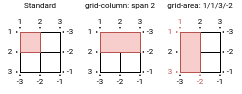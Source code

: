 <mxfile version="21.3.7" type="device">
  <diagram name="Page-1" id="iniuJWafJdbEQssZB0Gv">
    <mxGraphModel dx="207" dy="116" grid="1" gridSize="10" guides="1" tooltips="1" connect="1" arrows="1" fold="1" page="1" pageScale="1" pageWidth="827" pageHeight="1169" math="0" shadow="0">
      <root>
        <mxCell id="0" />
        <mxCell id="1" parent="0" />
        <mxCell id="IXgej2Zk1H3CgpmO1hfQ-29" value="" style="group" vertex="1" connectable="0" parent="1">
          <mxGeometry x="190" y="230" width="40" height="40" as="geometry" />
        </mxCell>
        <mxCell id="IXgej2Zk1H3CgpmO1hfQ-1" value="" style="rounded=0;whiteSpace=wrap;html=1;strokeWidth=0.5;" vertex="1" parent="IXgej2Zk1H3CgpmO1hfQ-29">
          <mxGeometry x="10" y="10" width="10" height="10" as="geometry" />
        </mxCell>
        <mxCell id="IXgej2Zk1H3CgpmO1hfQ-2" value="" style="rounded=0;whiteSpace=wrap;html=1;strokeWidth=0.5;" vertex="1" parent="IXgej2Zk1H3CgpmO1hfQ-29">
          <mxGeometry x="20" y="10" width="10" height="10" as="geometry" />
        </mxCell>
        <mxCell id="IXgej2Zk1H3CgpmO1hfQ-3" value="" style="rounded=0;whiteSpace=wrap;html=1;strokeWidth=0.5;" vertex="1" parent="IXgej2Zk1H3CgpmO1hfQ-29">
          <mxGeometry x="10" y="20" width="10" height="10" as="geometry" />
        </mxCell>
        <mxCell id="IXgej2Zk1H3CgpmO1hfQ-4" value="" style="rounded=0;whiteSpace=wrap;html=1;strokeWidth=0.5;" vertex="1" parent="IXgej2Zk1H3CgpmO1hfQ-29">
          <mxGeometry x="20" y="20" width="10" height="10" as="geometry" />
        </mxCell>
        <mxCell id="IXgej2Zk1H3CgpmO1hfQ-5" value="1" style="text;html=1;strokeColor=none;fillColor=none;align=center;verticalAlign=middle;whiteSpace=wrap;rounded=0;fontSize=4;fontFamily=Roboto;fontColor=#B85450;" vertex="1" parent="IXgej2Zk1H3CgpmO1hfQ-29">
          <mxGeometry x="5" width="10" height="10" as="geometry" />
        </mxCell>
        <mxCell id="IXgej2Zk1H3CgpmO1hfQ-6" value="2" style="text;html=1;strokeColor=none;fillColor=none;align=center;verticalAlign=middle;whiteSpace=wrap;rounded=0;fontSize=4;fontFamily=Roboto;" vertex="1" parent="IXgej2Zk1H3CgpmO1hfQ-29">
          <mxGeometry x="15" width="10" height="10" as="geometry" />
        </mxCell>
        <mxCell id="IXgej2Zk1H3CgpmO1hfQ-7" value="3" style="text;html=1;strokeColor=none;fillColor=none;align=center;verticalAlign=middle;whiteSpace=wrap;rounded=0;fontSize=4;fontFamily=Roboto;" vertex="1" parent="IXgej2Zk1H3CgpmO1hfQ-29">
          <mxGeometry x="25" width="10" height="10" as="geometry" />
        </mxCell>
        <mxCell id="IXgej2Zk1H3CgpmO1hfQ-8" value="1" style="text;html=1;strokeColor=none;fillColor=none;align=center;verticalAlign=middle;whiteSpace=wrap;rounded=0;fontSize=4;fontFamily=Roboto;fontColor=#B85450;" vertex="1" parent="IXgej2Zk1H3CgpmO1hfQ-29">
          <mxGeometry y="5" width="10" height="10" as="geometry" />
        </mxCell>
        <mxCell id="IXgej2Zk1H3CgpmO1hfQ-9" value="2" style="text;html=1;strokeColor=none;fillColor=none;align=center;verticalAlign=middle;whiteSpace=wrap;rounded=0;fontSize=4;fontFamily=Roboto;" vertex="1" parent="IXgej2Zk1H3CgpmO1hfQ-29">
          <mxGeometry y="15" width="10" height="10" as="geometry" />
        </mxCell>
        <mxCell id="IXgej2Zk1H3CgpmO1hfQ-10" value="3" style="text;html=1;strokeColor=none;fillColor=none;align=center;verticalAlign=middle;whiteSpace=wrap;rounded=0;fontSize=4;fontFamily=Roboto;fontColor=#B85450;" vertex="1" parent="IXgej2Zk1H3CgpmO1hfQ-29">
          <mxGeometry y="25" width="10" height="10" as="geometry" />
        </mxCell>
        <mxCell id="IXgej2Zk1H3CgpmO1hfQ-11" value="-3" style="text;html=1;strokeColor=none;fillColor=none;align=center;verticalAlign=middle;whiteSpace=wrap;rounded=0;fontSize=4;fontFamily=Roboto;" vertex="1" parent="IXgej2Zk1H3CgpmO1hfQ-29">
          <mxGeometry x="30" y="5" width="10" height="10" as="geometry" />
        </mxCell>
        <mxCell id="IXgej2Zk1H3CgpmO1hfQ-12" value="-2" style="text;html=1;strokeColor=none;fillColor=none;align=center;verticalAlign=middle;whiteSpace=wrap;rounded=0;fontSize=4;fontFamily=Roboto;" vertex="1" parent="IXgej2Zk1H3CgpmO1hfQ-29">
          <mxGeometry x="30" y="15" width="10" height="10" as="geometry" />
        </mxCell>
        <mxCell id="IXgej2Zk1H3CgpmO1hfQ-13" value="-1" style="text;html=1;strokeColor=none;fillColor=none;align=center;verticalAlign=middle;whiteSpace=wrap;rounded=0;fontSize=4;fontFamily=Roboto;" vertex="1" parent="IXgej2Zk1H3CgpmO1hfQ-29">
          <mxGeometry x="30" y="25" width="10" height="10" as="geometry" />
        </mxCell>
        <mxCell id="IXgej2Zk1H3CgpmO1hfQ-14" value="-3" style="text;html=1;strokeColor=none;fillColor=none;align=center;verticalAlign=middle;whiteSpace=wrap;rounded=0;fontSize=4;fontFamily=Roboto;" vertex="1" parent="IXgej2Zk1H3CgpmO1hfQ-29">
          <mxGeometry x="5" y="30" width="10" height="10" as="geometry" />
        </mxCell>
        <mxCell id="IXgej2Zk1H3CgpmO1hfQ-15" value="-2" style="text;html=1;strokeColor=none;fillColor=none;align=center;verticalAlign=middle;whiteSpace=wrap;rounded=0;fontSize=4;fontFamily=Roboto;fontColor=#B85450;" vertex="1" parent="IXgej2Zk1H3CgpmO1hfQ-29">
          <mxGeometry x="15" y="30" width="10" height="10" as="geometry" />
        </mxCell>
        <mxCell id="IXgej2Zk1H3CgpmO1hfQ-16" value="-1" style="text;html=1;strokeColor=none;fillColor=none;align=center;verticalAlign=middle;whiteSpace=wrap;rounded=0;fontSize=4;fontFamily=Roboto;" vertex="1" parent="IXgej2Zk1H3CgpmO1hfQ-29">
          <mxGeometry x="25" y="30" width="10" height="10" as="geometry" />
        </mxCell>
        <mxCell id="IXgej2Zk1H3CgpmO1hfQ-17" value="" style="triangle;whiteSpace=wrap;html=1;rotation=0;fillColor=#B85450;strokeColor=none;fontColor=#B85450;" vertex="1" parent="IXgej2Zk1H3CgpmO1hfQ-29">
          <mxGeometry x="8" y="29.5" width="1" height="1" as="geometry" />
        </mxCell>
        <mxCell id="IXgej2Zk1H3CgpmO1hfQ-18" value="" style="triangle;whiteSpace=wrap;html=1;rotation=0;fillColor=#000000;strokeColor=none;" vertex="1" parent="IXgej2Zk1H3CgpmO1hfQ-29">
          <mxGeometry x="8" y="19.5" width="1" height="1" as="geometry" />
        </mxCell>
        <mxCell id="IXgej2Zk1H3CgpmO1hfQ-19" value="" style="triangle;whiteSpace=wrap;html=1;rotation=0;fillColor=#B85450;strokeColor=none;" vertex="1" parent="IXgej2Zk1H3CgpmO1hfQ-29">
          <mxGeometry x="8" y="9.5" width="1" height="1" as="geometry" />
        </mxCell>
        <mxCell id="IXgej2Zk1H3CgpmO1hfQ-20" value="" style="triangle;whiteSpace=wrap;html=1;rotation=90;fillColor=#B85450;strokeColor=none;" vertex="1" parent="IXgej2Zk1H3CgpmO1hfQ-29">
          <mxGeometry x="9.5" y="7.5" width="1" height="1" as="geometry" />
        </mxCell>
        <mxCell id="IXgej2Zk1H3CgpmO1hfQ-21" value="" style="triangle;whiteSpace=wrap;html=1;rotation=90;fillColor=#000000;strokeColor=none;" vertex="1" parent="IXgej2Zk1H3CgpmO1hfQ-29">
          <mxGeometry x="19.5" y="7.5" width="1" height="1" as="geometry" />
        </mxCell>
        <mxCell id="IXgej2Zk1H3CgpmO1hfQ-22" value="" style="triangle;whiteSpace=wrap;html=1;rotation=90;fillColor=#000000;strokeColor=none;" vertex="1" parent="IXgej2Zk1H3CgpmO1hfQ-29">
          <mxGeometry x="29.5" y="7.5" width="1" height="1" as="geometry" />
        </mxCell>
        <mxCell id="IXgej2Zk1H3CgpmO1hfQ-23" value="" style="triangle;whiteSpace=wrap;html=1;rotation=180;fillColor=#000000;strokeColor=none;" vertex="1" parent="IXgej2Zk1H3CgpmO1hfQ-29">
          <mxGeometry x="31" y="9.5" width="1" height="1" as="geometry" />
        </mxCell>
        <mxCell id="IXgej2Zk1H3CgpmO1hfQ-24" value="" style="triangle;whiteSpace=wrap;html=1;rotation=180;fillColor=#000000;strokeColor=none;" vertex="1" parent="IXgej2Zk1H3CgpmO1hfQ-29">
          <mxGeometry x="31" y="19.5" width="1" height="1" as="geometry" />
        </mxCell>
        <mxCell id="IXgej2Zk1H3CgpmO1hfQ-25" value="" style="triangle;whiteSpace=wrap;html=1;rotation=180;fillColor=#000000;strokeColor=none;" vertex="1" parent="IXgej2Zk1H3CgpmO1hfQ-29">
          <mxGeometry x="31" y="29.5" width="1" height="1" as="geometry" />
        </mxCell>
        <mxCell id="IXgej2Zk1H3CgpmO1hfQ-26" value="" style="triangle;whiteSpace=wrap;html=1;rotation=-90;fillColor=#000000;strokeColor=none;" vertex="1" parent="IXgej2Zk1H3CgpmO1hfQ-29">
          <mxGeometry x="29.5" y="31" width="1" height="1" as="geometry" />
        </mxCell>
        <mxCell id="IXgej2Zk1H3CgpmO1hfQ-27" value="" style="triangle;whiteSpace=wrap;html=1;rotation=-90;fillColor=#B85450;strokeColor=none;fontColor=#B85450;" vertex="1" parent="IXgej2Zk1H3CgpmO1hfQ-29">
          <mxGeometry x="19.5" y="31" width="1" height="1" as="geometry" />
        </mxCell>
        <mxCell id="IXgej2Zk1H3CgpmO1hfQ-28" value="" style="triangle;whiteSpace=wrap;html=1;rotation=-90;fillColor=#000000;strokeColor=none;" vertex="1" parent="IXgej2Zk1H3CgpmO1hfQ-29">
          <mxGeometry x="9.5" y="31" width="1" height="1" as="geometry" />
        </mxCell>
        <mxCell id="IXgej2Zk1H3CgpmO1hfQ-60" value="" style="rounded=0;whiteSpace=wrap;html=1;strokeWidth=0.5;fillColor=#f8cecc;strokeColor=#b85450;" vertex="1" parent="IXgej2Zk1H3CgpmO1hfQ-29">
          <mxGeometry x="10" y="10" width="10" height="20" as="geometry" />
        </mxCell>
        <mxCell id="IXgej2Zk1H3CgpmO1hfQ-30" value="" style="group" vertex="1" connectable="0" parent="1">
          <mxGeometry x="110" y="230" width="40" height="40" as="geometry" />
        </mxCell>
        <mxCell id="r3LCG5irQomIW10Yj3tH-2" value="" style="rounded=0;whiteSpace=wrap;html=1;strokeWidth=0.5;" parent="IXgej2Zk1H3CgpmO1hfQ-30" vertex="1">
          <mxGeometry x="20" y="10" width="10" height="10" as="geometry" />
        </mxCell>
        <mxCell id="r3LCG5irQomIW10Yj3tH-6" value="" style="rounded=0;whiteSpace=wrap;html=1;strokeWidth=0.5;" parent="IXgej2Zk1H3CgpmO1hfQ-30" vertex="1">
          <mxGeometry x="10" y="20" width="10" height="10" as="geometry" />
        </mxCell>
        <mxCell id="r3LCG5irQomIW10Yj3tH-7" value="" style="rounded=0;whiteSpace=wrap;html=1;strokeWidth=0.5;" parent="IXgej2Zk1H3CgpmO1hfQ-30" vertex="1">
          <mxGeometry x="20" y="20" width="10" height="10" as="geometry" />
        </mxCell>
        <mxCell id="r3LCG5irQomIW10Yj3tH-26" value="1" style="text;html=1;strokeColor=none;fillColor=none;align=center;verticalAlign=middle;whiteSpace=wrap;rounded=0;fontSize=4;fontFamily=Roboto;" parent="IXgej2Zk1H3CgpmO1hfQ-30" vertex="1">
          <mxGeometry x="5" width="10" height="10" as="geometry" />
        </mxCell>
        <mxCell id="r3LCG5irQomIW10Yj3tH-27" value="2" style="text;html=1;strokeColor=none;fillColor=none;align=center;verticalAlign=middle;whiteSpace=wrap;rounded=0;fontSize=4;fontFamily=Roboto;" parent="IXgej2Zk1H3CgpmO1hfQ-30" vertex="1">
          <mxGeometry x="15" width="10" height="10" as="geometry" />
        </mxCell>
        <mxCell id="r3LCG5irQomIW10Yj3tH-28" value="3" style="text;html=1;strokeColor=none;fillColor=none;align=center;verticalAlign=middle;whiteSpace=wrap;rounded=0;fontSize=4;fontFamily=Roboto;" parent="IXgej2Zk1H3CgpmO1hfQ-30" vertex="1">
          <mxGeometry x="25" width="10" height="10" as="geometry" />
        </mxCell>
        <mxCell id="r3LCG5irQomIW10Yj3tH-39" value="1" style="text;html=1;strokeColor=none;fillColor=none;align=center;verticalAlign=middle;whiteSpace=wrap;rounded=0;fontSize=4;fontFamily=Roboto;" parent="IXgej2Zk1H3CgpmO1hfQ-30" vertex="1">
          <mxGeometry y="5" width="10" height="10" as="geometry" />
        </mxCell>
        <mxCell id="r3LCG5irQomIW10Yj3tH-41" value="2" style="text;html=1;strokeColor=none;fillColor=none;align=center;verticalAlign=middle;whiteSpace=wrap;rounded=0;fontSize=4;fontFamily=Roboto;" parent="IXgej2Zk1H3CgpmO1hfQ-30" vertex="1">
          <mxGeometry y="15" width="10" height="10" as="geometry" />
        </mxCell>
        <mxCell id="r3LCG5irQomIW10Yj3tH-42" value="3" style="text;html=1;strokeColor=none;fillColor=none;align=center;verticalAlign=middle;whiteSpace=wrap;rounded=0;fontSize=4;fontFamily=Roboto;" parent="IXgej2Zk1H3CgpmO1hfQ-30" vertex="1">
          <mxGeometry y="25" width="10" height="10" as="geometry" />
        </mxCell>
        <mxCell id="r3LCG5irQomIW10Yj3tH-45" value="-3" style="text;html=1;strokeColor=none;fillColor=none;align=center;verticalAlign=middle;whiteSpace=wrap;rounded=0;fontSize=4;fontFamily=Roboto;" parent="IXgej2Zk1H3CgpmO1hfQ-30" vertex="1">
          <mxGeometry x="30" y="5" width="10" height="10" as="geometry" />
        </mxCell>
        <mxCell id="r3LCG5irQomIW10Yj3tH-46" value="-2" style="text;html=1;strokeColor=none;fillColor=none;align=center;verticalAlign=middle;whiteSpace=wrap;rounded=0;fontSize=4;fontFamily=Roboto;" parent="IXgej2Zk1H3CgpmO1hfQ-30" vertex="1">
          <mxGeometry x="30" y="15" width="10" height="10" as="geometry" />
        </mxCell>
        <mxCell id="r3LCG5irQomIW10Yj3tH-47" value="-1" style="text;html=1;strokeColor=none;fillColor=none;align=center;verticalAlign=middle;whiteSpace=wrap;rounded=0;fontSize=4;fontFamily=Roboto;" parent="IXgej2Zk1H3CgpmO1hfQ-30" vertex="1">
          <mxGeometry x="30" y="25" width="10" height="10" as="geometry" />
        </mxCell>
        <mxCell id="r3LCG5irQomIW10Yj3tH-48" value="-3" style="text;html=1;strokeColor=none;fillColor=none;align=center;verticalAlign=middle;whiteSpace=wrap;rounded=0;fontSize=4;fontFamily=Roboto;" parent="IXgej2Zk1H3CgpmO1hfQ-30" vertex="1">
          <mxGeometry x="5" y="30" width="10" height="10" as="geometry" />
        </mxCell>
        <mxCell id="r3LCG5irQomIW10Yj3tH-49" value="-2" style="text;html=1;strokeColor=none;fillColor=none;align=center;verticalAlign=middle;whiteSpace=wrap;rounded=0;fontSize=4;fontFamily=Roboto;" parent="IXgej2Zk1H3CgpmO1hfQ-30" vertex="1">
          <mxGeometry x="15" y="30" width="10" height="10" as="geometry" />
        </mxCell>
        <mxCell id="r3LCG5irQomIW10Yj3tH-50" value="-1" style="text;html=1;strokeColor=none;fillColor=none;align=center;verticalAlign=middle;whiteSpace=wrap;rounded=0;fontSize=4;fontFamily=Roboto;" parent="IXgej2Zk1H3CgpmO1hfQ-30" vertex="1">
          <mxGeometry x="25" y="30" width="10" height="10" as="geometry" />
        </mxCell>
        <mxCell id="r3LCG5irQomIW10Yj3tH-64" value="" style="triangle;whiteSpace=wrap;html=1;rotation=0;fillColor=#000000;strokeColor=none;" parent="IXgej2Zk1H3CgpmO1hfQ-30" vertex="1">
          <mxGeometry x="8" y="29.5" width="1" height="1" as="geometry" />
        </mxCell>
        <mxCell id="r3LCG5irQomIW10Yj3tH-65" value="" style="triangle;whiteSpace=wrap;html=1;rotation=0;fillColor=#000000;strokeColor=none;" parent="IXgej2Zk1H3CgpmO1hfQ-30" vertex="1">
          <mxGeometry x="8" y="19.5" width="1" height="1" as="geometry" />
        </mxCell>
        <mxCell id="r3LCG5irQomIW10Yj3tH-66" value="" style="triangle;whiteSpace=wrap;html=1;rotation=0;fillColor=#000000;strokeColor=none;" parent="IXgej2Zk1H3CgpmO1hfQ-30" vertex="1">
          <mxGeometry x="8" y="9.5" width="1" height="1" as="geometry" />
        </mxCell>
        <mxCell id="r3LCG5irQomIW10Yj3tH-51" value="" style="triangle;whiteSpace=wrap;html=1;rotation=90;fillColor=#000000;strokeColor=none;" parent="IXgej2Zk1H3CgpmO1hfQ-30" vertex="1">
          <mxGeometry x="9.5" y="7.5" width="1" height="1" as="geometry" />
        </mxCell>
        <mxCell id="r3LCG5irQomIW10Yj3tH-52" value="" style="triangle;whiteSpace=wrap;html=1;rotation=90;fillColor=#000000;strokeColor=none;" parent="IXgej2Zk1H3CgpmO1hfQ-30" vertex="1">
          <mxGeometry x="19.5" y="7.5" width="1" height="1" as="geometry" />
        </mxCell>
        <mxCell id="r3LCG5irQomIW10Yj3tH-53" value="" style="triangle;whiteSpace=wrap;html=1;rotation=90;fillColor=#000000;strokeColor=none;" parent="IXgej2Zk1H3CgpmO1hfQ-30" vertex="1">
          <mxGeometry x="29.5" y="7.5" width="1" height="1" as="geometry" />
        </mxCell>
        <mxCell id="r3LCG5irQomIW10Yj3tH-56" value="" style="triangle;whiteSpace=wrap;html=1;rotation=180;fillColor=#000000;strokeColor=none;" parent="IXgej2Zk1H3CgpmO1hfQ-30" vertex="1">
          <mxGeometry x="31" y="9.5" width="1" height="1" as="geometry" />
        </mxCell>
        <mxCell id="r3LCG5irQomIW10Yj3tH-57" value="" style="triangle;whiteSpace=wrap;html=1;rotation=180;fillColor=#000000;strokeColor=none;" parent="IXgej2Zk1H3CgpmO1hfQ-30" vertex="1">
          <mxGeometry x="31" y="19.5" width="1" height="1" as="geometry" />
        </mxCell>
        <mxCell id="r3LCG5irQomIW10Yj3tH-58" value="" style="triangle;whiteSpace=wrap;html=1;rotation=180;fillColor=#000000;strokeColor=none;" parent="IXgej2Zk1H3CgpmO1hfQ-30" vertex="1">
          <mxGeometry x="31" y="29.5" width="1" height="1" as="geometry" />
        </mxCell>
        <mxCell id="r3LCG5irQomIW10Yj3tH-60" value="" style="triangle;whiteSpace=wrap;html=1;rotation=-90;fillColor=#000000;strokeColor=none;" parent="IXgej2Zk1H3CgpmO1hfQ-30" vertex="1">
          <mxGeometry x="29.5" y="31" width="1" height="1" as="geometry" />
        </mxCell>
        <mxCell id="r3LCG5irQomIW10Yj3tH-61" value="" style="triangle;whiteSpace=wrap;html=1;rotation=-90;fillColor=#000000;strokeColor=none;" parent="IXgej2Zk1H3CgpmO1hfQ-30" vertex="1">
          <mxGeometry x="19.5" y="31" width="1" height="1" as="geometry" />
        </mxCell>
        <mxCell id="r3LCG5irQomIW10Yj3tH-62" value="" style="triangle;whiteSpace=wrap;html=1;rotation=-90;fillColor=#000000;strokeColor=none;" parent="IXgej2Zk1H3CgpmO1hfQ-30" vertex="1">
          <mxGeometry x="9.5" y="31" width="1" height="1" as="geometry" />
        </mxCell>
        <mxCell id="r3LCG5irQomIW10Yj3tH-1" value="" style="rounded=0;whiteSpace=wrap;html=1;strokeWidth=0.5;fillColor=#f8cecc;strokeColor=#b85450;" parent="IXgej2Zk1H3CgpmO1hfQ-30" vertex="1">
          <mxGeometry x="10" y="10" width="10" height="10" as="geometry" />
        </mxCell>
        <mxCell id="IXgej2Zk1H3CgpmO1hfQ-31" value="" style="group" vertex="1" connectable="0" parent="1">
          <mxGeometry x="150" y="230" width="40" height="40" as="geometry" />
        </mxCell>
        <mxCell id="IXgej2Zk1H3CgpmO1hfQ-32" value="" style="rounded=0;whiteSpace=wrap;html=1;strokeWidth=0.5;" vertex="1" parent="IXgej2Zk1H3CgpmO1hfQ-31">
          <mxGeometry x="10" y="10" width="10" height="10" as="geometry" />
        </mxCell>
        <mxCell id="IXgej2Zk1H3CgpmO1hfQ-33" value="" style="rounded=0;whiteSpace=wrap;html=1;strokeWidth=0.5;" vertex="1" parent="IXgej2Zk1H3CgpmO1hfQ-31">
          <mxGeometry x="20" y="10" width="10" height="10" as="geometry" />
        </mxCell>
        <mxCell id="IXgej2Zk1H3CgpmO1hfQ-34" value="" style="rounded=0;whiteSpace=wrap;html=1;strokeWidth=0.5;" vertex="1" parent="IXgej2Zk1H3CgpmO1hfQ-31">
          <mxGeometry x="10" y="20" width="10" height="10" as="geometry" />
        </mxCell>
        <mxCell id="IXgej2Zk1H3CgpmO1hfQ-35" value="" style="rounded=0;whiteSpace=wrap;html=1;strokeWidth=0.5;" vertex="1" parent="IXgej2Zk1H3CgpmO1hfQ-31">
          <mxGeometry x="20" y="20" width="10" height="10" as="geometry" />
        </mxCell>
        <mxCell id="IXgej2Zk1H3CgpmO1hfQ-36" value="1" style="text;html=1;strokeColor=none;fillColor=none;align=center;verticalAlign=middle;whiteSpace=wrap;rounded=0;fontSize=4;fontFamily=Roboto;" vertex="1" parent="IXgej2Zk1H3CgpmO1hfQ-31">
          <mxGeometry x="5" width="10" height="10" as="geometry" />
        </mxCell>
        <mxCell id="IXgej2Zk1H3CgpmO1hfQ-37" value="2" style="text;html=1;strokeColor=none;fillColor=none;align=center;verticalAlign=middle;whiteSpace=wrap;rounded=0;fontSize=4;fontFamily=Roboto;" vertex="1" parent="IXgej2Zk1H3CgpmO1hfQ-31">
          <mxGeometry x="15" width="10" height="10" as="geometry" />
        </mxCell>
        <mxCell id="IXgej2Zk1H3CgpmO1hfQ-38" value="3" style="text;html=1;strokeColor=none;fillColor=none;align=center;verticalAlign=middle;whiteSpace=wrap;rounded=0;fontSize=4;fontFamily=Roboto;" vertex="1" parent="IXgej2Zk1H3CgpmO1hfQ-31">
          <mxGeometry x="25" width="10" height="10" as="geometry" />
        </mxCell>
        <mxCell id="IXgej2Zk1H3CgpmO1hfQ-39" value="1" style="text;html=1;strokeColor=none;fillColor=none;align=center;verticalAlign=middle;whiteSpace=wrap;rounded=0;fontSize=4;fontFamily=Roboto;" vertex="1" parent="IXgej2Zk1H3CgpmO1hfQ-31">
          <mxGeometry y="5" width="10" height="10" as="geometry" />
        </mxCell>
        <mxCell id="IXgej2Zk1H3CgpmO1hfQ-40" value="2" style="text;html=1;strokeColor=none;fillColor=none;align=center;verticalAlign=middle;whiteSpace=wrap;rounded=0;fontSize=4;fontFamily=Roboto;" vertex="1" parent="IXgej2Zk1H3CgpmO1hfQ-31">
          <mxGeometry y="15" width="10" height="10" as="geometry" />
        </mxCell>
        <mxCell id="IXgej2Zk1H3CgpmO1hfQ-41" value="3" style="text;html=1;strokeColor=none;fillColor=none;align=center;verticalAlign=middle;whiteSpace=wrap;rounded=0;fontSize=4;fontFamily=Roboto;" vertex="1" parent="IXgej2Zk1H3CgpmO1hfQ-31">
          <mxGeometry y="25" width="10" height="10" as="geometry" />
        </mxCell>
        <mxCell id="IXgej2Zk1H3CgpmO1hfQ-42" value="-3" style="text;html=1;strokeColor=none;fillColor=none;align=center;verticalAlign=middle;whiteSpace=wrap;rounded=0;fontSize=4;fontFamily=Roboto;" vertex="1" parent="IXgej2Zk1H3CgpmO1hfQ-31">
          <mxGeometry x="30" y="5" width="10" height="10" as="geometry" />
        </mxCell>
        <mxCell id="IXgej2Zk1H3CgpmO1hfQ-43" value="-2" style="text;html=1;strokeColor=none;fillColor=none;align=center;verticalAlign=middle;whiteSpace=wrap;rounded=0;fontSize=4;fontFamily=Roboto;" vertex="1" parent="IXgej2Zk1H3CgpmO1hfQ-31">
          <mxGeometry x="30" y="15" width="10" height="10" as="geometry" />
        </mxCell>
        <mxCell id="IXgej2Zk1H3CgpmO1hfQ-44" value="-1" style="text;html=1;strokeColor=none;fillColor=none;align=center;verticalAlign=middle;whiteSpace=wrap;rounded=0;fontSize=4;fontFamily=Roboto;" vertex="1" parent="IXgej2Zk1H3CgpmO1hfQ-31">
          <mxGeometry x="30" y="25" width="10" height="10" as="geometry" />
        </mxCell>
        <mxCell id="IXgej2Zk1H3CgpmO1hfQ-45" value="-3" style="text;html=1;strokeColor=none;fillColor=none;align=center;verticalAlign=middle;whiteSpace=wrap;rounded=0;fontSize=4;fontFamily=Roboto;" vertex="1" parent="IXgej2Zk1H3CgpmO1hfQ-31">
          <mxGeometry x="5" y="30" width="10" height="10" as="geometry" />
        </mxCell>
        <mxCell id="IXgej2Zk1H3CgpmO1hfQ-46" value="-2" style="text;html=1;strokeColor=none;fillColor=none;align=center;verticalAlign=middle;whiteSpace=wrap;rounded=0;fontSize=4;fontFamily=Roboto;" vertex="1" parent="IXgej2Zk1H3CgpmO1hfQ-31">
          <mxGeometry x="15" y="30" width="10" height="10" as="geometry" />
        </mxCell>
        <mxCell id="IXgej2Zk1H3CgpmO1hfQ-47" value="-1" style="text;html=1;strokeColor=none;fillColor=none;align=center;verticalAlign=middle;whiteSpace=wrap;rounded=0;fontSize=4;fontFamily=Roboto;" vertex="1" parent="IXgej2Zk1H3CgpmO1hfQ-31">
          <mxGeometry x="25" y="30" width="10" height="10" as="geometry" />
        </mxCell>
        <mxCell id="IXgej2Zk1H3CgpmO1hfQ-48" value="" style="triangle;whiteSpace=wrap;html=1;rotation=0;fillColor=#000000;strokeColor=none;" vertex="1" parent="IXgej2Zk1H3CgpmO1hfQ-31">
          <mxGeometry x="8" y="29.5" width="1" height="1" as="geometry" />
        </mxCell>
        <mxCell id="IXgej2Zk1H3CgpmO1hfQ-49" value="" style="triangle;whiteSpace=wrap;html=1;rotation=0;fillColor=#000000;strokeColor=none;" vertex="1" parent="IXgej2Zk1H3CgpmO1hfQ-31">
          <mxGeometry x="8" y="19.5" width="1" height="1" as="geometry" />
        </mxCell>
        <mxCell id="IXgej2Zk1H3CgpmO1hfQ-50" value="" style="triangle;whiteSpace=wrap;html=1;rotation=0;fillColor=#000000;strokeColor=none;" vertex="1" parent="IXgej2Zk1H3CgpmO1hfQ-31">
          <mxGeometry x="8" y="9.5" width="1" height="1" as="geometry" />
        </mxCell>
        <mxCell id="IXgej2Zk1H3CgpmO1hfQ-51" value="" style="triangle;whiteSpace=wrap;html=1;rotation=90;fillColor=#000000;strokeColor=none;" vertex="1" parent="IXgej2Zk1H3CgpmO1hfQ-31">
          <mxGeometry x="9.5" y="7.5" width="1" height="1" as="geometry" />
        </mxCell>
        <mxCell id="IXgej2Zk1H3CgpmO1hfQ-52" value="" style="triangle;whiteSpace=wrap;html=1;rotation=90;fillColor=#000000;strokeColor=none;" vertex="1" parent="IXgej2Zk1H3CgpmO1hfQ-31">
          <mxGeometry x="19.5" y="7.5" width="1" height="1" as="geometry" />
        </mxCell>
        <mxCell id="IXgej2Zk1H3CgpmO1hfQ-53" value="" style="triangle;whiteSpace=wrap;html=1;rotation=90;fillColor=#000000;strokeColor=none;" vertex="1" parent="IXgej2Zk1H3CgpmO1hfQ-31">
          <mxGeometry x="29.5" y="7.5" width="1" height="1" as="geometry" />
        </mxCell>
        <mxCell id="IXgej2Zk1H3CgpmO1hfQ-54" value="" style="triangle;whiteSpace=wrap;html=1;rotation=180;fillColor=#000000;strokeColor=none;" vertex="1" parent="IXgej2Zk1H3CgpmO1hfQ-31">
          <mxGeometry x="31" y="9.5" width="1" height="1" as="geometry" />
        </mxCell>
        <mxCell id="IXgej2Zk1H3CgpmO1hfQ-55" value="" style="triangle;whiteSpace=wrap;html=1;rotation=180;fillColor=#000000;strokeColor=none;" vertex="1" parent="IXgej2Zk1H3CgpmO1hfQ-31">
          <mxGeometry x="31" y="19.5" width="1" height="1" as="geometry" />
        </mxCell>
        <mxCell id="IXgej2Zk1H3CgpmO1hfQ-56" value="" style="triangle;whiteSpace=wrap;html=1;rotation=180;fillColor=#000000;strokeColor=none;" vertex="1" parent="IXgej2Zk1H3CgpmO1hfQ-31">
          <mxGeometry x="31" y="29.5" width="1" height="1" as="geometry" />
        </mxCell>
        <mxCell id="IXgej2Zk1H3CgpmO1hfQ-57" value="" style="triangle;whiteSpace=wrap;html=1;rotation=-90;fillColor=#000000;strokeColor=none;" vertex="1" parent="IXgej2Zk1H3CgpmO1hfQ-31">
          <mxGeometry x="29.5" y="31" width="1" height="1" as="geometry" />
        </mxCell>
        <mxCell id="IXgej2Zk1H3CgpmO1hfQ-58" value="" style="triangle;whiteSpace=wrap;html=1;rotation=-90;fillColor=#000000;strokeColor=none;" vertex="1" parent="IXgej2Zk1H3CgpmO1hfQ-31">
          <mxGeometry x="19.5" y="31" width="1" height="1" as="geometry" />
        </mxCell>
        <mxCell id="IXgej2Zk1H3CgpmO1hfQ-59" value="" style="triangle;whiteSpace=wrap;html=1;rotation=-90;fillColor=#000000;strokeColor=none;" vertex="1" parent="IXgej2Zk1H3CgpmO1hfQ-31">
          <mxGeometry x="9.5" y="31" width="1" height="1" as="geometry" />
        </mxCell>
        <mxCell id="IXgej2Zk1H3CgpmO1hfQ-93" value="" style="rounded=0;whiteSpace=wrap;html=1;strokeWidth=0.5;fillColor=#f8cecc;strokeColor=#b85450;" vertex="1" parent="IXgej2Zk1H3CgpmO1hfQ-31">
          <mxGeometry x="10" y="10" width="20" height="10" as="geometry" />
        </mxCell>
        <mxCell id="IXgej2Zk1H3CgpmO1hfQ-61" value="grid-area: 1/1/3/-2" style="text;html=1;strokeColor=none;fillColor=none;align=center;verticalAlign=middle;whiteSpace=wrap;rounded=0;fontSize=4;fontFamily=Roboto;" vertex="1" parent="1">
          <mxGeometry x="190" y="224" width="40" height="6" as="geometry" />
        </mxCell>
        <mxCell id="IXgej2Zk1H3CgpmO1hfQ-62" value="&lt;font face=&quot;Roboto&quot;&gt;grid-column: span 2&lt;/font&gt;" style="text;html=1;strokeColor=none;fillColor=none;align=center;verticalAlign=middle;whiteSpace=wrap;rounded=0;fontSize=4;" vertex="1" parent="1">
          <mxGeometry x="150" y="224" width="40" height="6" as="geometry" />
        </mxCell>
        <mxCell id="IXgej2Zk1H3CgpmO1hfQ-94" value="&lt;font face=&quot;Roboto&quot;&gt;Standard&lt;/font&gt;" style="text;html=1;strokeColor=none;fillColor=none;align=center;verticalAlign=middle;whiteSpace=wrap;rounded=0;fontSize=4;" vertex="1" parent="1">
          <mxGeometry x="110" y="224" width="40" height="6" as="geometry" />
        </mxCell>
      </root>
    </mxGraphModel>
  </diagram>
</mxfile>

